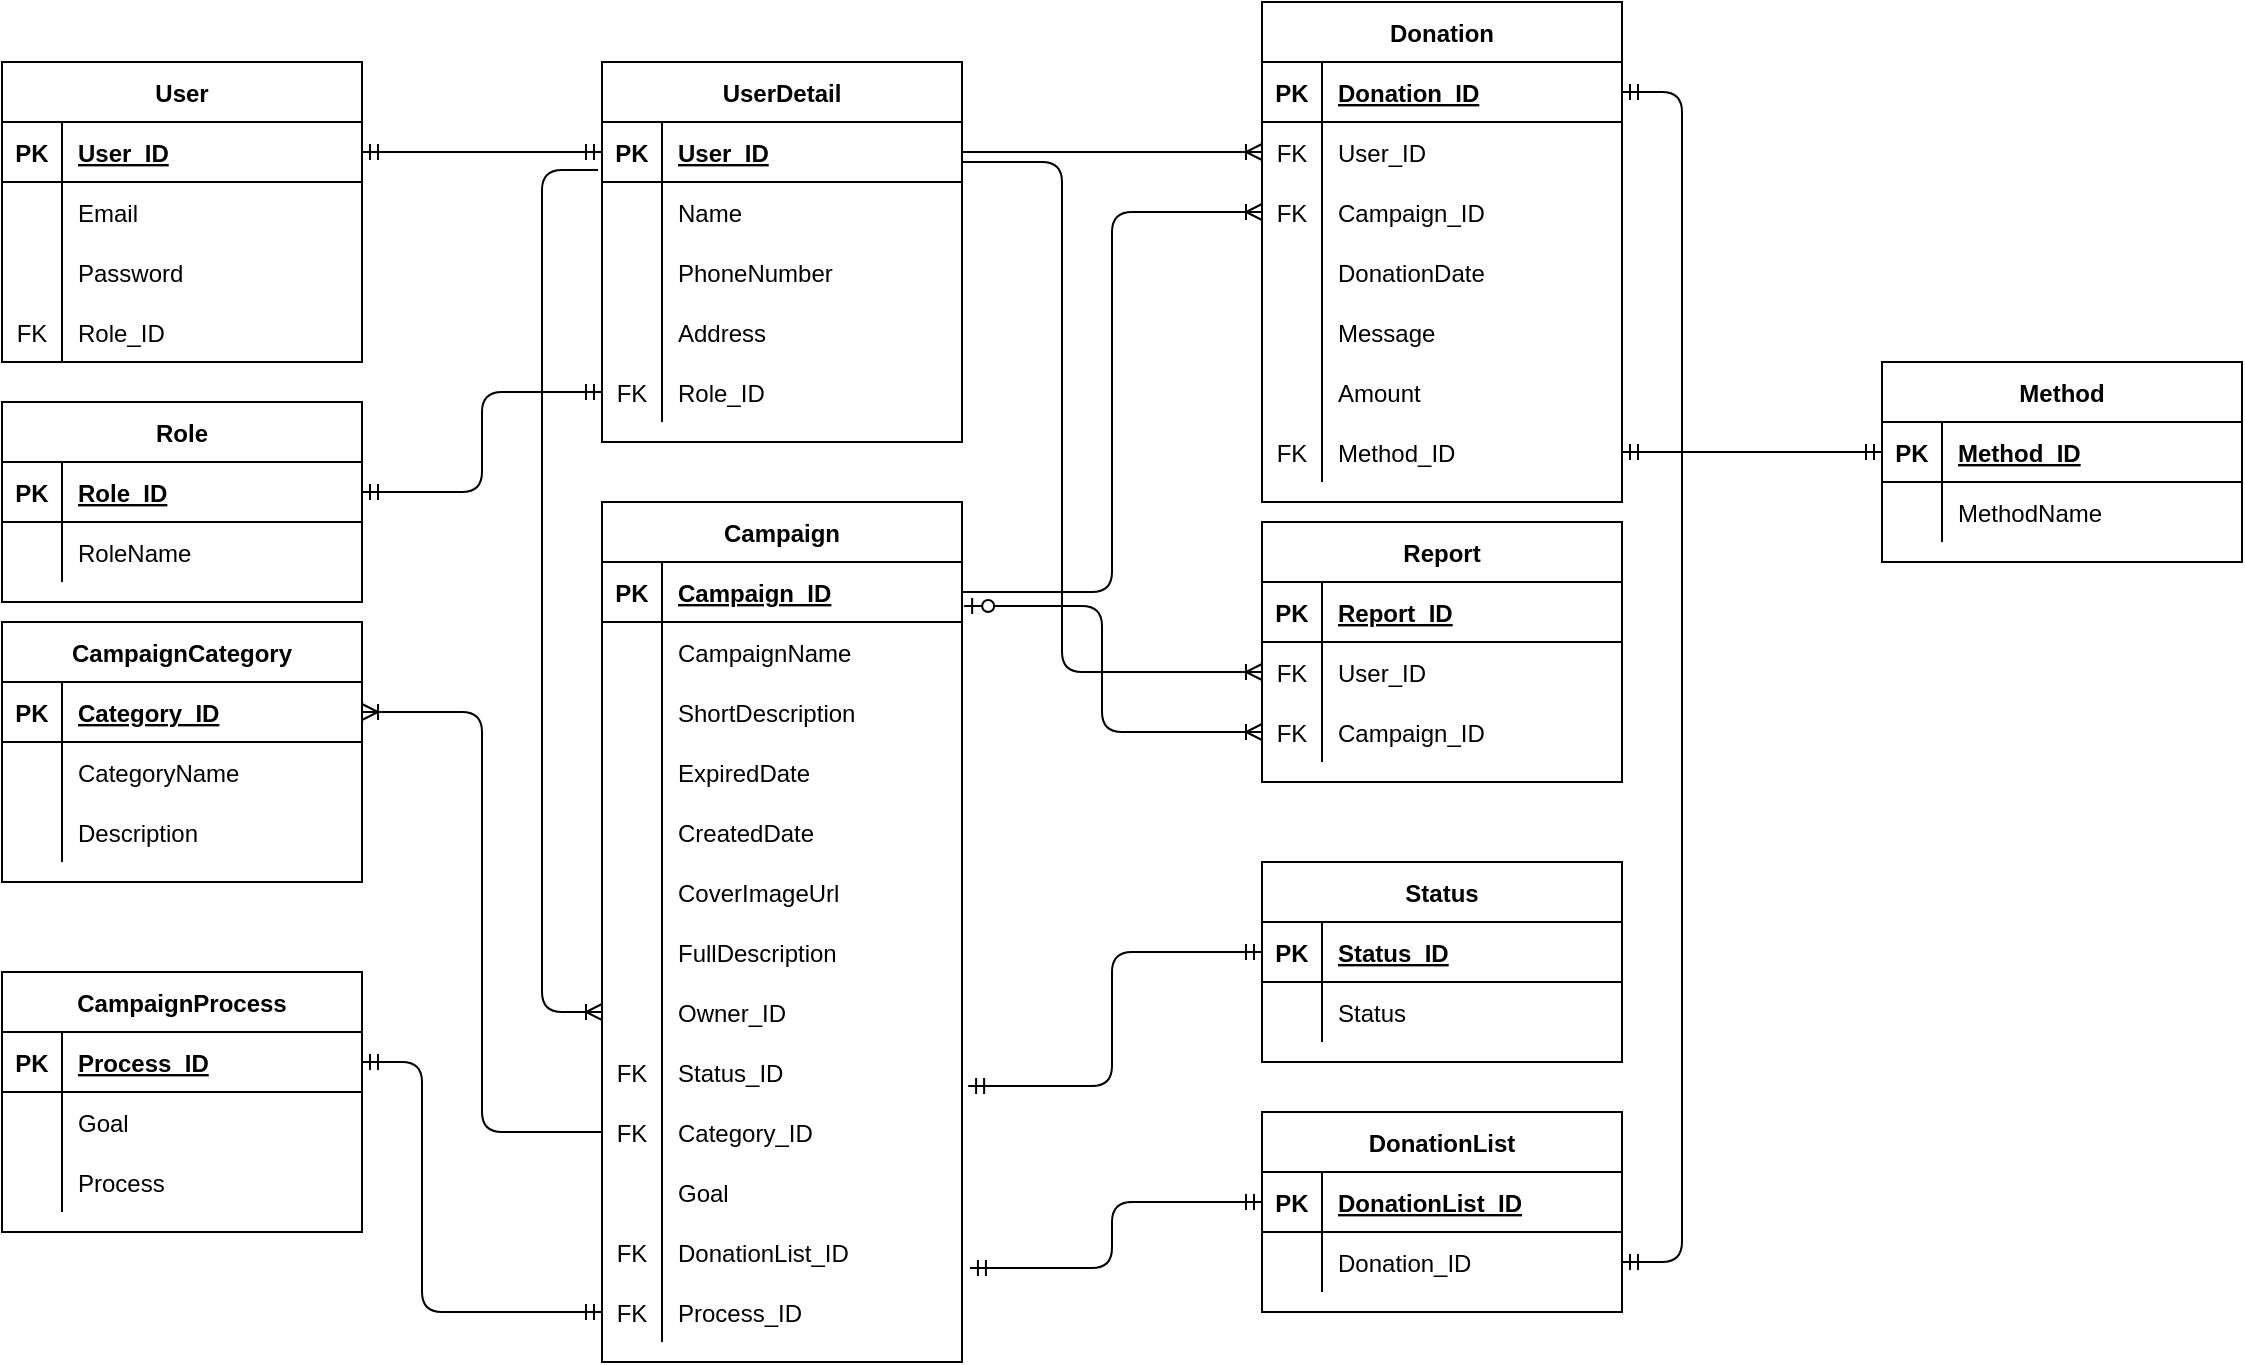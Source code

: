 <mxfile version="13.10.0" type="github">
  <diagram id="vtRAataIwLhB6ftzOLr9" name="Page-1">
    <mxGraphModel dx="2249" dy="794" grid="1" gridSize="10" guides="1" tooltips="1" connect="1" arrows="1" fold="1" page="1" pageScale="1" pageWidth="827" pageHeight="1169" math="0" shadow="0">
      <root>
        <mxCell id="0" />
        <mxCell id="1" parent="0" />
        <mxCell id="hWCmmt583WDOe26_5ed_-5" value="User" style="shape=table;startSize=30;container=1;collapsible=1;childLayout=tableLayout;fixedRows=1;rowLines=0;fontStyle=1;align=center;resizeLast=1;" parent="1" vertex="1">
          <mxGeometry x="-190" y="60" width="180" height="150" as="geometry" />
        </mxCell>
        <mxCell id="hWCmmt583WDOe26_5ed_-6" value="" style="shape=partialRectangle;collapsible=0;dropTarget=0;pointerEvents=0;fillColor=none;top=0;left=0;bottom=1;right=0;points=[[0,0.5],[1,0.5]];portConstraint=eastwest;" parent="hWCmmt583WDOe26_5ed_-5" vertex="1">
          <mxGeometry y="30" width="180" height="30" as="geometry" />
        </mxCell>
        <mxCell id="hWCmmt583WDOe26_5ed_-7" value="PK" style="shape=partialRectangle;connectable=0;fillColor=none;top=0;left=0;bottom=0;right=0;fontStyle=1;overflow=hidden;" parent="hWCmmt583WDOe26_5ed_-6" vertex="1">
          <mxGeometry width="30" height="30" as="geometry" />
        </mxCell>
        <mxCell id="hWCmmt583WDOe26_5ed_-8" value="User_ID" style="shape=partialRectangle;connectable=0;fillColor=none;top=0;left=0;bottom=0;right=0;align=left;spacingLeft=6;fontStyle=5;overflow=hidden;" parent="hWCmmt583WDOe26_5ed_-6" vertex="1">
          <mxGeometry x="30" width="150" height="30" as="geometry" />
        </mxCell>
        <mxCell id="hWCmmt583WDOe26_5ed_-9" value="" style="shape=partialRectangle;collapsible=0;dropTarget=0;pointerEvents=0;fillColor=none;top=0;left=0;bottom=0;right=0;points=[[0,0.5],[1,0.5]];portConstraint=eastwest;" parent="hWCmmt583WDOe26_5ed_-5" vertex="1">
          <mxGeometry y="60" width="180" height="30" as="geometry" />
        </mxCell>
        <mxCell id="hWCmmt583WDOe26_5ed_-10" value="" style="shape=partialRectangle;connectable=0;fillColor=none;top=0;left=0;bottom=0;right=0;editable=1;overflow=hidden;" parent="hWCmmt583WDOe26_5ed_-9" vertex="1">
          <mxGeometry width="30" height="30" as="geometry" />
        </mxCell>
        <mxCell id="hWCmmt583WDOe26_5ed_-11" value="Email" style="shape=partialRectangle;connectable=0;fillColor=none;top=0;left=0;bottom=0;right=0;align=left;spacingLeft=6;overflow=hidden;" parent="hWCmmt583WDOe26_5ed_-9" vertex="1">
          <mxGeometry x="30" width="150" height="30" as="geometry" />
        </mxCell>
        <mxCell id="hWCmmt583WDOe26_5ed_-12" value="" style="shape=partialRectangle;collapsible=0;dropTarget=0;pointerEvents=0;fillColor=none;top=0;left=0;bottom=0;right=0;points=[[0,0.5],[1,0.5]];portConstraint=eastwest;" parent="hWCmmt583WDOe26_5ed_-5" vertex="1">
          <mxGeometry y="90" width="180" height="30" as="geometry" />
        </mxCell>
        <mxCell id="hWCmmt583WDOe26_5ed_-13" value="" style="shape=partialRectangle;connectable=0;fillColor=none;top=0;left=0;bottom=0;right=0;editable=1;overflow=hidden;" parent="hWCmmt583WDOe26_5ed_-12" vertex="1">
          <mxGeometry width="30" height="30" as="geometry" />
        </mxCell>
        <mxCell id="hWCmmt583WDOe26_5ed_-14" value="Password" style="shape=partialRectangle;connectable=0;fillColor=none;top=0;left=0;bottom=0;right=0;align=left;spacingLeft=6;overflow=hidden;" parent="hWCmmt583WDOe26_5ed_-12" vertex="1">
          <mxGeometry x="30" width="150" height="30" as="geometry" />
        </mxCell>
        <mxCell id="hWCmmt583WDOe26_5ed_-15" value="" style="shape=partialRectangle;collapsible=0;dropTarget=0;pointerEvents=0;fillColor=none;top=0;left=0;bottom=0;right=0;points=[[0,0.5],[1,0.5]];portConstraint=eastwest;" parent="hWCmmt583WDOe26_5ed_-5" vertex="1">
          <mxGeometry y="120" width="180" height="30" as="geometry" />
        </mxCell>
        <mxCell id="hWCmmt583WDOe26_5ed_-16" value="FK" style="shape=partialRectangle;connectable=0;fillColor=none;top=0;left=0;bottom=0;right=0;editable=1;overflow=hidden;" parent="hWCmmt583WDOe26_5ed_-15" vertex="1">
          <mxGeometry width="30" height="30" as="geometry" />
        </mxCell>
        <mxCell id="hWCmmt583WDOe26_5ed_-17" value="Role_ID" style="shape=partialRectangle;connectable=0;fillColor=none;top=0;left=0;bottom=0;right=0;align=left;spacingLeft=6;overflow=hidden;" parent="hWCmmt583WDOe26_5ed_-15" vertex="1">
          <mxGeometry x="30" width="150" height="30" as="geometry" />
        </mxCell>
        <mxCell id="hWCmmt583WDOe26_5ed_-18" value="Role" style="shape=table;startSize=30;container=1;collapsible=1;childLayout=tableLayout;fixedRows=1;rowLines=0;fontStyle=1;align=center;resizeLast=1;" parent="1" vertex="1">
          <mxGeometry x="-190" y="230" width="180" height="100" as="geometry" />
        </mxCell>
        <mxCell id="hWCmmt583WDOe26_5ed_-19" value="" style="shape=partialRectangle;collapsible=0;dropTarget=0;pointerEvents=0;fillColor=none;top=0;left=0;bottom=1;right=0;points=[[0,0.5],[1,0.5]];portConstraint=eastwest;" parent="hWCmmt583WDOe26_5ed_-18" vertex="1">
          <mxGeometry y="30" width="180" height="30" as="geometry" />
        </mxCell>
        <mxCell id="hWCmmt583WDOe26_5ed_-20" value="PK" style="shape=partialRectangle;connectable=0;fillColor=none;top=0;left=0;bottom=0;right=0;fontStyle=1;overflow=hidden;" parent="hWCmmt583WDOe26_5ed_-19" vertex="1">
          <mxGeometry width="30" height="30" as="geometry" />
        </mxCell>
        <mxCell id="hWCmmt583WDOe26_5ed_-21" value="Role_ID" style="shape=partialRectangle;connectable=0;fillColor=none;top=0;left=0;bottom=0;right=0;align=left;spacingLeft=6;fontStyle=5;overflow=hidden;" parent="hWCmmt583WDOe26_5ed_-19" vertex="1">
          <mxGeometry x="30" width="150" height="30" as="geometry" />
        </mxCell>
        <mxCell id="hWCmmt583WDOe26_5ed_-22" value="" style="shape=partialRectangle;collapsible=0;dropTarget=0;pointerEvents=0;fillColor=none;top=0;left=0;bottom=0;right=0;points=[[0,0.5],[1,0.5]];portConstraint=eastwest;" parent="hWCmmt583WDOe26_5ed_-18" vertex="1">
          <mxGeometry y="60" width="180" height="30" as="geometry" />
        </mxCell>
        <mxCell id="hWCmmt583WDOe26_5ed_-23" value="" style="shape=partialRectangle;connectable=0;fillColor=none;top=0;left=0;bottom=0;right=0;editable=1;overflow=hidden;" parent="hWCmmt583WDOe26_5ed_-22" vertex="1">
          <mxGeometry width="30" height="30" as="geometry" />
        </mxCell>
        <mxCell id="hWCmmt583WDOe26_5ed_-24" value="RoleName" style="shape=partialRectangle;connectable=0;fillColor=none;top=0;left=0;bottom=0;right=0;align=left;spacingLeft=6;overflow=hidden;" parent="hWCmmt583WDOe26_5ed_-22" vertex="1">
          <mxGeometry x="30" width="150" height="30" as="geometry" />
        </mxCell>
        <mxCell id="hWCmmt583WDOe26_5ed_-32" value="UserDetail" style="shape=table;startSize=30;container=1;collapsible=1;childLayout=tableLayout;fixedRows=1;rowLines=0;fontStyle=1;align=center;resizeLast=1;" parent="1" vertex="1">
          <mxGeometry x="110" y="60" width="180" height="190" as="geometry" />
        </mxCell>
        <mxCell id="hWCmmt583WDOe26_5ed_-33" value="" style="shape=partialRectangle;collapsible=0;dropTarget=0;pointerEvents=0;fillColor=none;top=0;left=0;bottom=1;right=0;points=[[0,0.5],[1,0.5]];portConstraint=eastwest;" parent="hWCmmt583WDOe26_5ed_-32" vertex="1">
          <mxGeometry y="30" width="180" height="30" as="geometry" />
        </mxCell>
        <mxCell id="hWCmmt583WDOe26_5ed_-34" value="PK" style="shape=partialRectangle;connectable=0;fillColor=none;top=0;left=0;bottom=0;right=0;fontStyle=1;overflow=hidden;" parent="hWCmmt583WDOe26_5ed_-33" vertex="1">
          <mxGeometry width="30" height="30" as="geometry" />
        </mxCell>
        <mxCell id="hWCmmt583WDOe26_5ed_-35" value="User_ID" style="shape=partialRectangle;connectable=0;fillColor=none;top=0;left=0;bottom=0;right=0;align=left;spacingLeft=6;fontStyle=5;overflow=hidden;" parent="hWCmmt583WDOe26_5ed_-33" vertex="1">
          <mxGeometry x="30" width="150" height="30" as="geometry" />
        </mxCell>
        <mxCell id="hWCmmt583WDOe26_5ed_-36" value="" style="shape=partialRectangle;collapsible=0;dropTarget=0;pointerEvents=0;fillColor=none;top=0;left=0;bottom=0;right=0;points=[[0,0.5],[1,0.5]];portConstraint=eastwest;" parent="hWCmmt583WDOe26_5ed_-32" vertex="1">
          <mxGeometry y="60" width="180" height="30" as="geometry" />
        </mxCell>
        <mxCell id="hWCmmt583WDOe26_5ed_-37" value="" style="shape=partialRectangle;connectable=0;fillColor=none;top=0;left=0;bottom=0;right=0;editable=1;overflow=hidden;" parent="hWCmmt583WDOe26_5ed_-36" vertex="1">
          <mxGeometry width="30" height="30" as="geometry" />
        </mxCell>
        <mxCell id="hWCmmt583WDOe26_5ed_-38" value="Name" style="shape=partialRectangle;connectable=0;fillColor=none;top=0;left=0;bottom=0;right=0;align=left;spacingLeft=6;overflow=hidden;" parent="hWCmmt583WDOe26_5ed_-36" vertex="1">
          <mxGeometry x="30" width="150" height="30" as="geometry" />
        </mxCell>
        <mxCell id="hWCmmt583WDOe26_5ed_-39" value="" style="shape=partialRectangle;collapsible=0;dropTarget=0;pointerEvents=0;fillColor=none;top=0;left=0;bottom=0;right=0;points=[[0,0.5],[1,0.5]];portConstraint=eastwest;" parent="hWCmmt583WDOe26_5ed_-32" vertex="1">
          <mxGeometry y="90" width="180" height="30" as="geometry" />
        </mxCell>
        <mxCell id="hWCmmt583WDOe26_5ed_-40" value="" style="shape=partialRectangle;connectable=0;fillColor=none;top=0;left=0;bottom=0;right=0;editable=1;overflow=hidden;" parent="hWCmmt583WDOe26_5ed_-39" vertex="1">
          <mxGeometry width="30" height="30" as="geometry" />
        </mxCell>
        <mxCell id="hWCmmt583WDOe26_5ed_-41" value="PhoneNumber" style="shape=partialRectangle;connectable=0;fillColor=none;top=0;left=0;bottom=0;right=0;align=left;spacingLeft=6;overflow=hidden;" parent="hWCmmt583WDOe26_5ed_-39" vertex="1">
          <mxGeometry x="30" width="150" height="30" as="geometry" />
        </mxCell>
        <mxCell id="hWCmmt583WDOe26_5ed_-42" value="" style="shape=partialRectangle;collapsible=0;dropTarget=0;pointerEvents=0;fillColor=none;top=0;left=0;bottom=0;right=0;points=[[0,0.5],[1,0.5]];portConstraint=eastwest;" parent="hWCmmt583WDOe26_5ed_-32" vertex="1">
          <mxGeometry y="120" width="180" height="30" as="geometry" />
        </mxCell>
        <mxCell id="hWCmmt583WDOe26_5ed_-43" value="" style="shape=partialRectangle;connectable=0;fillColor=none;top=0;left=0;bottom=0;right=0;editable=1;overflow=hidden;" parent="hWCmmt583WDOe26_5ed_-42" vertex="1">
          <mxGeometry width="30" height="30" as="geometry" />
        </mxCell>
        <mxCell id="hWCmmt583WDOe26_5ed_-44" value="Address" style="shape=partialRectangle;connectable=0;fillColor=none;top=0;left=0;bottom=0;right=0;align=left;spacingLeft=6;overflow=hidden;" parent="hWCmmt583WDOe26_5ed_-42" vertex="1">
          <mxGeometry x="30" width="150" height="30" as="geometry" />
        </mxCell>
        <mxCell id="hWCmmt583WDOe26_5ed_-156" value="" style="shape=partialRectangle;collapsible=0;dropTarget=0;pointerEvents=0;fillColor=none;top=0;left=0;bottom=0;right=0;points=[[0,0.5],[1,0.5]];portConstraint=eastwest;" parent="hWCmmt583WDOe26_5ed_-32" vertex="1">
          <mxGeometry y="150" width="180" height="30" as="geometry" />
        </mxCell>
        <mxCell id="hWCmmt583WDOe26_5ed_-157" value="FK" style="shape=partialRectangle;connectable=0;fillColor=none;top=0;left=0;bottom=0;right=0;editable=1;overflow=hidden;" parent="hWCmmt583WDOe26_5ed_-156" vertex="1">
          <mxGeometry width="30" height="30" as="geometry" />
        </mxCell>
        <mxCell id="hWCmmt583WDOe26_5ed_-158" value="Role_ID" style="shape=partialRectangle;connectable=0;fillColor=none;top=0;left=0;bottom=0;right=0;align=left;spacingLeft=6;overflow=hidden;" parent="hWCmmt583WDOe26_5ed_-156" vertex="1">
          <mxGeometry x="30" width="150" height="30" as="geometry" />
        </mxCell>
        <mxCell id="hWCmmt583WDOe26_5ed_-47" value="" style="edgeStyle=entityRelationEdgeStyle;fontSize=12;html=1;endArrow=ERmandOne;startArrow=ERmandOne;exitX=1;exitY=0.5;exitDx=0;exitDy=0;entryX=0;entryY=0.5;entryDx=0;entryDy=0;" parent="1" source="hWCmmt583WDOe26_5ed_-6" target="hWCmmt583WDOe26_5ed_-33" edge="1">
          <mxGeometry width="100" height="100" relative="1" as="geometry">
            <mxPoint x="280" y="200" as="sourcePoint" />
            <mxPoint x="380" y="100" as="targetPoint" />
          </mxGeometry>
        </mxCell>
        <mxCell id="hWCmmt583WDOe26_5ed_-48" value="Campaign" style="shape=table;startSize=30;container=1;collapsible=1;childLayout=tableLayout;fixedRows=1;rowLines=0;fontStyle=1;align=center;resizeLast=1;" parent="1" vertex="1">
          <mxGeometry x="110" y="280" width="180" height="430" as="geometry" />
        </mxCell>
        <mxCell id="hWCmmt583WDOe26_5ed_-49" value="" style="shape=partialRectangle;collapsible=0;dropTarget=0;pointerEvents=0;fillColor=none;top=0;left=0;bottom=1;right=0;points=[[0,0.5],[1,0.5]];portConstraint=eastwest;" parent="hWCmmt583WDOe26_5ed_-48" vertex="1">
          <mxGeometry y="30" width="180" height="30" as="geometry" />
        </mxCell>
        <mxCell id="hWCmmt583WDOe26_5ed_-50" value="PK" style="shape=partialRectangle;connectable=0;fillColor=none;top=0;left=0;bottom=0;right=0;fontStyle=1;overflow=hidden;" parent="hWCmmt583WDOe26_5ed_-49" vertex="1">
          <mxGeometry width="30" height="30" as="geometry" />
        </mxCell>
        <mxCell id="hWCmmt583WDOe26_5ed_-51" value="Campaign_ID" style="shape=partialRectangle;connectable=0;fillColor=none;top=0;left=0;bottom=0;right=0;align=left;spacingLeft=6;fontStyle=5;overflow=hidden;" parent="hWCmmt583WDOe26_5ed_-49" vertex="1">
          <mxGeometry x="30" width="150" height="30" as="geometry" />
        </mxCell>
        <mxCell id="hWCmmt583WDOe26_5ed_-52" value="" style="shape=partialRectangle;collapsible=0;dropTarget=0;pointerEvents=0;fillColor=none;top=0;left=0;bottom=0;right=0;points=[[0,0.5],[1,0.5]];portConstraint=eastwest;" parent="hWCmmt583WDOe26_5ed_-48" vertex="1">
          <mxGeometry y="60" width="180" height="30" as="geometry" />
        </mxCell>
        <mxCell id="hWCmmt583WDOe26_5ed_-53" value="" style="shape=partialRectangle;connectable=0;fillColor=none;top=0;left=0;bottom=0;right=0;editable=1;overflow=hidden;" parent="hWCmmt583WDOe26_5ed_-52" vertex="1">
          <mxGeometry width="30" height="30" as="geometry" />
        </mxCell>
        <mxCell id="hWCmmt583WDOe26_5ed_-54" value="CampaignName" style="shape=partialRectangle;connectable=0;fillColor=none;top=0;left=0;bottom=0;right=0;align=left;spacingLeft=6;overflow=hidden;" parent="hWCmmt583WDOe26_5ed_-52" vertex="1">
          <mxGeometry x="30" width="150" height="30" as="geometry" />
        </mxCell>
        <mxCell id="hWCmmt583WDOe26_5ed_-55" value="" style="shape=partialRectangle;collapsible=0;dropTarget=0;pointerEvents=0;fillColor=none;top=0;left=0;bottom=0;right=0;points=[[0,0.5],[1,0.5]];portConstraint=eastwest;" parent="hWCmmt583WDOe26_5ed_-48" vertex="1">
          <mxGeometry y="90" width="180" height="30" as="geometry" />
        </mxCell>
        <mxCell id="hWCmmt583WDOe26_5ed_-56" value="" style="shape=partialRectangle;connectable=0;fillColor=none;top=0;left=0;bottom=0;right=0;editable=1;overflow=hidden;" parent="hWCmmt583WDOe26_5ed_-55" vertex="1">
          <mxGeometry width="30" height="30" as="geometry" />
        </mxCell>
        <mxCell id="hWCmmt583WDOe26_5ed_-57" value="ShortDescription" style="shape=partialRectangle;connectable=0;fillColor=none;top=0;left=0;bottom=0;right=0;align=left;spacingLeft=6;overflow=hidden;" parent="hWCmmt583WDOe26_5ed_-55" vertex="1">
          <mxGeometry x="30" width="150" height="30" as="geometry" />
        </mxCell>
        <mxCell id="hWCmmt583WDOe26_5ed_-58" value="" style="shape=partialRectangle;collapsible=0;dropTarget=0;pointerEvents=0;fillColor=none;top=0;left=0;bottom=0;right=0;points=[[0,0.5],[1,0.5]];portConstraint=eastwest;" parent="hWCmmt583WDOe26_5ed_-48" vertex="1">
          <mxGeometry y="120" width="180" height="30" as="geometry" />
        </mxCell>
        <mxCell id="hWCmmt583WDOe26_5ed_-59" value="" style="shape=partialRectangle;connectable=0;fillColor=none;top=0;left=0;bottom=0;right=0;editable=1;overflow=hidden;" parent="hWCmmt583WDOe26_5ed_-58" vertex="1">
          <mxGeometry width="30" height="30" as="geometry" />
        </mxCell>
        <mxCell id="hWCmmt583WDOe26_5ed_-60" value="ExpiredDate" style="shape=partialRectangle;connectable=0;fillColor=none;top=0;left=0;bottom=0;right=0;align=left;spacingLeft=6;overflow=hidden;" parent="hWCmmt583WDOe26_5ed_-58" vertex="1">
          <mxGeometry x="30" width="150" height="30" as="geometry" />
        </mxCell>
        <mxCell id="hWCmmt583WDOe26_5ed_-61" value="" style="shape=partialRectangle;collapsible=0;dropTarget=0;pointerEvents=0;fillColor=none;top=0;left=0;bottom=0;right=0;points=[[0,0.5],[1,0.5]];portConstraint=eastwest;" parent="hWCmmt583WDOe26_5ed_-48" vertex="1">
          <mxGeometry y="150" width="180" height="30" as="geometry" />
        </mxCell>
        <mxCell id="hWCmmt583WDOe26_5ed_-62" value="" style="shape=partialRectangle;connectable=0;fillColor=none;top=0;left=0;bottom=0;right=0;editable=1;overflow=hidden;" parent="hWCmmt583WDOe26_5ed_-61" vertex="1">
          <mxGeometry width="30" height="30" as="geometry" />
        </mxCell>
        <mxCell id="hWCmmt583WDOe26_5ed_-63" value="CreatedDate" style="shape=partialRectangle;connectable=0;fillColor=none;top=0;left=0;bottom=0;right=0;align=left;spacingLeft=6;overflow=hidden;" parent="hWCmmt583WDOe26_5ed_-61" vertex="1">
          <mxGeometry x="30" width="150" height="30" as="geometry" />
        </mxCell>
        <mxCell id="hWCmmt583WDOe26_5ed_-64" value="" style="shape=partialRectangle;collapsible=0;dropTarget=0;pointerEvents=0;fillColor=none;top=0;left=0;bottom=0;right=0;points=[[0,0.5],[1,0.5]];portConstraint=eastwest;" parent="hWCmmt583WDOe26_5ed_-48" vertex="1">
          <mxGeometry y="180" width="180" height="30" as="geometry" />
        </mxCell>
        <mxCell id="hWCmmt583WDOe26_5ed_-65" value="" style="shape=partialRectangle;connectable=0;fillColor=none;top=0;left=0;bottom=0;right=0;editable=1;overflow=hidden;" parent="hWCmmt583WDOe26_5ed_-64" vertex="1">
          <mxGeometry width="30" height="30" as="geometry" />
        </mxCell>
        <mxCell id="hWCmmt583WDOe26_5ed_-66" value="CoverImageUrl" style="shape=partialRectangle;connectable=0;fillColor=none;top=0;left=0;bottom=0;right=0;align=left;spacingLeft=6;overflow=hidden;" parent="hWCmmt583WDOe26_5ed_-64" vertex="1">
          <mxGeometry x="30" width="150" height="30" as="geometry" />
        </mxCell>
        <mxCell id="hWCmmt583WDOe26_5ed_-67" value="" style="shape=partialRectangle;collapsible=0;dropTarget=0;pointerEvents=0;fillColor=none;top=0;left=0;bottom=0;right=0;points=[[0,0.5],[1,0.5]];portConstraint=eastwest;" parent="hWCmmt583WDOe26_5ed_-48" vertex="1">
          <mxGeometry y="210" width="180" height="30" as="geometry" />
        </mxCell>
        <mxCell id="hWCmmt583WDOe26_5ed_-68" value="" style="shape=partialRectangle;connectable=0;fillColor=none;top=0;left=0;bottom=0;right=0;editable=1;overflow=hidden;" parent="hWCmmt583WDOe26_5ed_-67" vertex="1">
          <mxGeometry width="30" height="30" as="geometry" />
        </mxCell>
        <mxCell id="hWCmmt583WDOe26_5ed_-69" value="FullDescription" style="shape=partialRectangle;connectable=0;fillColor=none;top=0;left=0;bottom=0;right=0;align=left;spacingLeft=6;overflow=hidden;" parent="hWCmmt583WDOe26_5ed_-67" vertex="1">
          <mxGeometry x="30" width="150" height="30" as="geometry" />
        </mxCell>
        <mxCell id="hWCmmt583WDOe26_5ed_-70" value="" style="shape=partialRectangle;collapsible=0;dropTarget=0;pointerEvents=0;fillColor=none;top=0;left=0;bottom=0;right=0;points=[[0,0.5],[1,0.5]];portConstraint=eastwest;" parent="hWCmmt583WDOe26_5ed_-48" vertex="1">
          <mxGeometry y="240" width="180" height="30" as="geometry" />
        </mxCell>
        <mxCell id="hWCmmt583WDOe26_5ed_-71" value="" style="shape=partialRectangle;connectable=0;fillColor=none;top=0;left=0;bottom=0;right=0;editable=1;overflow=hidden;" parent="hWCmmt583WDOe26_5ed_-70" vertex="1">
          <mxGeometry width="30" height="30" as="geometry" />
        </mxCell>
        <mxCell id="hWCmmt583WDOe26_5ed_-72" value="Owner_ID" style="shape=partialRectangle;connectable=0;fillColor=none;top=0;left=0;bottom=0;right=0;align=left;spacingLeft=6;overflow=hidden;" parent="hWCmmt583WDOe26_5ed_-70" vertex="1">
          <mxGeometry x="30" width="150" height="30" as="geometry" />
        </mxCell>
        <mxCell id="hWCmmt583WDOe26_5ed_-122" value="" style="shape=partialRectangle;collapsible=0;dropTarget=0;pointerEvents=0;fillColor=none;top=0;left=0;bottom=0;right=0;points=[[0,0.5],[1,0.5]];portConstraint=eastwest;" parent="hWCmmt583WDOe26_5ed_-48" vertex="1">
          <mxGeometry y="270" width="180" height="30" as="geometry" />
        </mxCell>
        <mxCell id="hWCmmt583WDOe26_5ed_-123" value="FK" style="shape=partialRectangle;connectable=0;fillColor=none;top=0;left=0;bottom=0;right=0;editable=1;overflow=hidden;" parent="hWCmmt583WDOe26_5ed_-122" vertex="1">
          <mxGeometry width="30" height="30" as="geometry" />
        </mxCell>
        <mxCell id="hWCmmt583WDOe26_5ed_-124" value="Status_ID" style="shape=partialRectangle;connectable=0;fillColor=none;top=0;left=0;bottom=0;right=0;align=left;spacingLeft=6;overflow=hidden;" parent="hWCmmt583WDOe26_5ed_-122" vertex="1">
          <mxGeometry x="30" width="150" height="30" as="geometry" />
        </mxCell>
        <mxCell id="hWCmmt583WDOe26_5ed_-175" value="" style="shape=partialRectangle;collapsible=0;dropTarget=0;pointerEvents=0;fillColor=none;top=0;left=0;bottom=0;right=0;points=[[0,0.5],[1,0.5]];portConstraint=eastwest;" parent="hWCmmt583WDOe26_5ed_-48" vertex="1">
          <mxGeometry y="300" width="180" height="30" as="geometry" />
        </mxCell>
        <mxCell id="hWCmmt583WDOe26_5ed_-176" value="FK" style="shape=partialRectangle;connectable=0;fillColor=none;top=0;left=0;bottom=0;right=0;editable=1;overflow=hidden;" parent="hWCmmt583WDOe26_5ed_-175" vertex="1">
          <mxGeometry width="30" height="30" as="geometry" />
        </mxCell>
        <mxCell id="hWCmmt583WDOe26_5ed_-177" value="Category_ID" style="shape=partialRectangle;connectable=0;fillColor=none;top=0;left=0;bottom=0;right=0;align=left;spacingLeft=6;overflow=hidden;" parent="hWCmmt583WDOe26_5ed_-175" vertex="1">
          <mxGeometry x="30" width="150" height="30" as="geometry" />
        </mxCell>
        <mxCell id="hWCmmt583WDOe26_5ed_-182" value="" style="shape=partialRectangle;collapsible=0;dropTarget=0;pointerEvents=0;fillColor=none;top=0;left=0;bottom=0;right=0;points=[[0,0.5],[1,0.5]];portConstraint=eastwest;" parent="hWCmmt583WDOe26_5ed_-48" vertex="1">
          <mxGeometry y="330" width="180" height="30" as="geometry" />
        </mxCell>
        <mxCell id="hWCmmt583WDOe26_5ed_-183" value="" style="shape=partialRectangle;connectable=0;fillColor=none;top=0;left=0;bottom=0;right=0;editable=1;overflow=hidden;" parent="hWCmmt583WDOe26_5ed_-182" vertex="1">
          <mxGeometry width="30" height="30" as="geometry" />
        </mxCell>
        <mxCell id="hWCmmt583WDOe26_5ed_-184" value="Goal" style="shape=partialRectangle;connectable=0;fillColor=none;top=0;left=0;bottom=0;right=0;align=left;spacingLeft=6;overflow=hidden;" parent="hWCmmt583WDOe26_5ed_-182" vertex="1">
          <mxGeometry x="30" width="150" height="30" as="geometry" />
        </mxCell>
        <mxCell id="hWCmmt583WDOe26_5ed_-227" value="" style="shape=partialRectangle;collapsible=0;dropTarget=0;pointerEvents=0;fillColor=none;top=0;left=0;bottom=0;right=0;points=[[0,0.5],[1,0.5]];portConstraint=eastwest;" parent="hWCmmt583WDOe26_5ed_-48" vertex="1">
          <mxGeometry y="360" width="180" height="30" as="geometry" />
        </mxCell>
        <mxCell id="hWCmmt583WDOe26_5ed_-228" value="FK" style="shape=partialRectangle;connectable=0;fillColor=none;top=0;left=0;bottom=0;right=0;editable=1;overflow=hidden;" parent="hWCmmt583WDOe26_5ed_-227" vertex="1">
          <mxGeometry width="30" height="30" as="geometry" />
        </mxCell>
        <mxCell id="hWCmmt583WDOe26_5ed_-229" value="DonationList_ID" style="shape=partialRectangle;connectable=0;fillColor=none;top=0;left=0;bottom=0;right=0;align=left;spacingLeft=6;overflow=hidden;" parent="hWCmmt583WDOe26_5ed_-227" vertex="1">
          <mxGeometry x="30" width="150" height="30" as="geometry" />
        </mxCell>
        <mxCell id="eZCyihpdYjRpPjPFCC2W-16" value="" style="shape=partialRectangle;collapsible=0;dropTarget=0;pointerEvents=0;fillColor=none;top=0;left=0;bottom=0;right=0;points=[[0,0.5],[1,0.5]];portConstraint=eastwest;" vertex="1" parent="hWCmmt583WDOe26_5ed_-48">
          <mxGeometry y="390" width="180" height="30" as="geometry" />
        </mxCell>
        <mxCell id="eZCyihpdYjRpPjPFCC2W-17" value="FK" style="shape=partialRectangle;connectable=0;fillColor=none;top=0;left=0;bottom=0;right=0;editable=1;overflow=hidden;" vertex="1" parent="eZCyihpdYjRpPjPFCC2W-16">
          <mxGeometry width="30" height="30" as="geometry" />
        </mxCell>
        <mxCell id="eZCyihpdYjRpPjPFCC2W-18" value="Process_ID" style="shape=partialRectangle;connectable=0;fillColor=none;top=0;left=0;bottom=0;right=0;align=left;spacingLeft=6;overflow=hidden;" vertex="1" parent="eZCyihpdYjRpPjPFCC2W-16">
          <mxGeometry x="30" width="150" height="30" as="geometry" />
        </mxCell>
        <mxCell id="hWCmmt583WDOe26_5ed_-73" value="" style="edgeStyle=orthogonalEdgeStyle;fontSize=12;html=1;endArrow=ERoneToMany;entryX=0;entryY=0.5;entryDx=0;entryDy=0;exitX=-0.011;exitY=0.8;exitDx=0;exitDy=0;exitPerimeter=0;" parent="1" source="hWCmmt583WDOe26_5ed_-33" target="hWCmmt583WDOe26_5ed_-70" edge="1">
          <mxGeometry width="100" height="100" relative="1" as="geometry">
            <mxPoint x="60" y="170" as="sourcePoint" />
            <mxPoint x="460" y="360" as="targetPoint" />
            <Array as="points">
              <mxPoint x="80" y="114" />
              <mxPoint x="80" y="535" />
            </Array>
          </mxGeometry>
        </mxCell>
        <mxCell id="hWCmmt583WDOe26_5ed_-74" value="Donation" style="shape=table;startSize=30;container=1;collapsible=1;childLayout=tableLayout;fixedRows=1;rowLines=0;fontStyle=1;align=center;resizeLast=1;" parent="1" vertex="1">
          <mxGeometry x="440" y="30" width="180" height="250" as="geometry" />
        </mxCell>
        <mxCell id="hWCmmt583WDOe26_5ed_-75" value="" style="shape=partialRectangle;collapsible=0;dropTarget=0;pointerEvents=0;fillColor=none;top=0;left=0;bottom=1;right=0;points=[[0,0.5],[1,0.5]];portConstraint=eastwest;" parent="hWCmmt583WDOe26_5ed_-74" vertex="1">
          <mxGeometry y="30" width="180" height="30" as="geometry" />
        </mxCell>
        <mxCell id="hWCmmt583WDOe26_5ed_-76" value="PK" style="shape=partialRectangle;connectable=0;fillColor=none;top=0;left=0;bottom=0;right=0;fontStyle=1;overflow=hidden;" parent="hWCmmt583WDOe26_5ed_-75" vertex="1">
          <mxGeometry width="30" height="30" as="geometry" />
        </mxCell>
        <mxCell id="hWCmmt583WDOe26_5ed_-77" value="Donation_ID" style="shape=partialRectangle;connectable=0;fillColor=none;top=0;left=0;bottom=0;right=0;align=left;spacingLeft=6;fontStyle=5;overflow=hidden;" parent="hWCmmt583WDOe26_5ed_-75" vertex="1">
          <mxGeometry x="30" width="150" height="30" as="geometry" />
        </mxCell>
        <mxCell id="hWCmmt583WDOe26_5ed_-78" value="" style="shape=partialRectangle;collapsible=0;dropTarget=0;pointerEvents=0;fillColor=none;top=0;left=0;bottom=0;right=0;points=[[0,0.5],[1,0.5]];portConstraint=eastwest;" parent="hWCmmt583WDOe26_5ed_-74" vertex="1">
          <mxGeometry y="60" width="180" height="30" as="geometry" />
        </mxCell>
        <mxCell id="hWCmmt583WDOe26_5ed_-79" value="FK" style="shape=partialRectangle;connectable=0;fillColor=none;top=0;left=0;bottom=0;right=0;editable=1;overflow=hidden;" parent="hWCmmt583WDOe26_5ed_-78" vertex="1">
          <mxGeometry width="30" height="30" as="geometry" />
        </mxCell>
        <mxCell id="hWCmmt583WDOe26_5ed_-80" value="User_ID" style="shape=partialRectangle;connectable=0;fillColor=none;top=0;left=0;bottom=0;right=0;align=left;spacingLeft=6;overflow=hidden;" parent="hWCmmt583WDOe26_5ed_-78" vertex="1">
          <mxGeometry x="30" width="150" height="30" as="geometry" />
        </mxCell>
        <mxCell id="hWCmmt583WDOe26_5ed_-81" value="" style="shape=partialRectangle;collapsible=0;dropTarget=0;pointerEvents=0;fillColor=none;top=0;left=0;bottom=0;right=0;points=[[0,0.5],[1,0.5]];portConstraint=eastwest;" parent="hWCmmt583WDOe26_5ed_-74" vertex="1">
          <mxGeometry y="90" width="180" height="30" as="geometry" />
        </mxCell>
        <mxCell id="hWCmmt583WDOe26_5ed_-82" value="FK" style="shape=partialRectangle;connectable=0;fillColor=none;top=0;left=0;bottom=0;right=0;editable=1;overflow=hidden;" parent="hWCmmt583WDOe26_5ed_-81" vertex="1">
          <mxGeometry width="30" height="30" as="geometry" />
        </mxCell>
        <mxCell id="hWCmmt583WDOe26_5ed_-83" value="Campaign_ID" style="shape=partialRectangle;connectable=0;fillColor=none;top=0;left=0;bottom=0;right=0;align=left;spacingLeft=6;overflow=hidden;" parent="hWCmmt583WDOe26_5ed_-81" vertex="1">
          <mxGeometry x="30" width="150" height="30" as="geometry" />
        </mxCell>
        <mxCell id="hWCmmt583WDOe26_5ed_-84" value="" style="shape=partialRectangle;collapsible=0;dropTarget=0;pointerEvents=0;fillColor=none;top=0;left=0;bottom=0;right=0;points=[[0,0.5],[1,0.5]];portConstraint=eastwest;" parent="hWCmmt583WDOe26_5ed_-74" vertex="1">
          <mxGeometry y="120" width="180" height="30" as="geometry" />
        </mxCell>
        <mxCell id="hWCmmt583WDOe26_5ed_-85" value="" style="shape=partialRectangle;connectable=0;fillColor=none;top=0;left=0;bottom=0;right=0;editable=1;overflow=hidden;" parent="hWCmmt583WDOe26_5ed_-84" vertex="1">
          <mxGeometry width="30" height="30" as="geometry" />
        </mxCell>
        <mxCell id="hWCmmt583WDOe26_5ed_-86" value="DonationDate" style="shape=partialRectangle;connectable=0;fillColor=none;top=0;left=0;bottom=0;right=0;align=left;spacingLeft=6;overflow=hidden;" parent="hWCmmt583WDOe26_5ed_-84" vertex="1">
          <mxGeometry x="30" width="150" height="30" as="geometry" />
        </mxCell>
        <mxCell id="hWCmmt583WDOe26_5ed_-87" value="" style="shape=partialRectangle;collapsible=0;dropTarget=0;pointerEvents=0;fillColor=none;top=0;left=0;bottom=0;right=0;points=[[0,0.5],[1,0.5]];portConstraint=eastwest;" parent="hWCmmt583WDOe26_5ed_-74" vertex="1">
          <mxGeometry y="150" width="180" height="30" as="geometry" />
        </mxCell>
        <mxCell id="hWCmmt583WDOe26_5ed_-88" value="" style="shape=partialRectangle;connectable=0;fillColor=none;top=0;left=0;bottom=0;right=0;editable=1;overflow=hidden;" parent="hWCmmt583WDOe26_5ed_-87" vertex="1">
          <mxGeometry width="30" height="30" as="geometry" />
        </mxCell>
        <mxCell id="hWCmmt583WDOe26_5ed_-89" value="Message" style="shape=partialRectangle;connectable=0;fillColor=none;top=0;left=0;bottom=0;right=0;align=left;spacingLeft=6;overflow=hidden;" parent="hWCmmt583WDOe26_5ed_-87" vertex="1">
          <mxGeometry x="30" width="150" height="30" as="geometry" />
        </mxCell>
        <mxCell id="hWCmmt583WDOe26_5ed_-90" value="" style="shape=partialRectangle;collapsible=0;dropTarget=0;pointerEvents=0;fillColor=none;top=0;left=0;bottom=0;right=0;points=[[0,0.5],[1,0.5]];portConstraint=eastwest;" parent="hWCmmt583WDOe26_5ed_-74" vertex="1">
          <mxGeometry y="180" width="180" height="30" as="geometry" />
        </mxCell>
        <mxCell id="hWCmmt583WDOe26_5ed_-91" value="" style="shape=partialRectangle;connectable=0;fillColor=none;top=0;left=0;bottom=0;right=0;editable=1;overflow=hidden;" parent="hWCmmt583WDOe26_5ed_-90" vertex="1">
          <mxGeometry width="30" height="30" as="geometry" />
        </mxCell>
        <mxCell id="hWCmmt583WDOe26_5ed_-92" value="Amount" style="shape=partialRectangle;connectable=0;fillColor=none;top=0;left=0;bottom=0;right=0;align=left;spacingLeft=6;overflow=hidden;" parent="hWCmmt583WDOe26_5ed_-90" vertex="1">
          <mxGeometry x="30" width="150" height="30" as="geometry" />
        </mxCell>
        <mxCell id="hWCmmt583WDOe26_5ed_-93" value="" style="shape=partialRectangle;collapsible=0;dropTarget=0;pointerEvents=0;fillColor=none;top=0;left=0;bottom=0;right=0;points=[[0,0.5],[1,0.5]];portConstraint=eastwest;" parent="hWCmmt583WDOe26_5ed_-74" vertex="1">
          <mxGeometry y="210" width="180" height="30" as="geometry" />
        </mxCell>
        <mxCell id="hWCmmt583WDOe26_5ed_-94" value="FK" style="shape=partialRectangle;connectable=0;fillColor=none;top=0;left=0;bottom=0;right=0;editable=1;overflow=hidden;" parent="hWCmmt583WDOe26_5ed_-93" vertex="1">
          <mxGeometry width="30" height="30" as="geometry" />
        </mxCell>
        <mxCell id="hWCmmt583WDOe26_5ed_-95" value="Method_ID" style="shape=partialRectangle;connectable=0;fillColor=none;top=0;left=0;bottom=0;right=0;align=left;spacingLeft=6;overflow=hidden;" parent="hWCmmt583WDOe26_5ed_-93" vertex="1">
          <mxGeometry x="30" width="150" height="30" as="geometry" />
        </mxCell>
        <mxCell id="hWCmmt583WDOe26_5ed_-96" value="" style="edgeStyle=orthogonalEdgeStyle;fontSize=12;html=1;endArrow=ERoneToMany;exitX=1;exitY=0.5;exitDx=0;exitDy=0;entryX=0;entryY=0.5;entryDx=0;entryDy=0;" parent="1" source="hWCmmt583WDOe26_5ed_-49" target="hWCmmt583WDOe26_5ed_-81" edge="1">
          <mxGeometry width="100" height="100" relative="1" as="geometry">
            <mxPoint x="360" y="460" as="sourcePoint" />
            <mxPoint x="460" y="360" as="targetPoint" />
          </mxGeometry>
        </mxCell>
        <mxCell id="hWCmmt583WDOe26_5ed_-125" value="" style="edgeStyle=orthogonalEdgeStyle;fontSize=12;html=1;endArrow=ERoneToMany;exitX=1;exitY=0.5;exitDx=0;exitDy=0;entryX=0;entryY=0.5;entryDx=0;entryDy=0;endFill=0;" parent="1" source="hWCmmt583WDOe26_5ed_-33" target="hWCmmt583WDOe26_5ed_-78" edge="1">
          <mxGeometry width="100" height="100" relative="1" as="geometry">
            <mxPoint x="360" y="460" as="sourcePoint" />
            <mxPoint x="460" y="360" as="targetPoint" />
          </mxGeometry>
        </mxCell>
        <mxCell id="hWCmmt583WDOe26_5ed_-126" value="Status" style="shape=table;startSize=30;container=1;collapsible=1;childLayout=tableLayout;fixedRows=1;rowLines=0;fontStyle=1;align=center;resizeLast=1;" parent="1" vertex="1">
          <mxGeometry x="440" y="460" width="180" height="100" as="geometry" />
        </mxCell>
        <mxCell id="hWCmmt583WDOe26_5ed_-127" value="" style="shape=partialRectangle;collapsible=0;dropTarget=0;pointerEvents=0;fillColor=none;top=0;left=0;bottom=1;right=0;points=[[0,0.5],[1,0.5]];portConstraint=eastwest;" parent="hWCmmt583WDOe26_5ed_-126" vertex="1">
          <mxGeometry y="30" width="180" height="30" as="geometry" />
        </mxCell>
        <mxCell id="hWCmmt583WDOe26_5ed_-128" value="PK" style="shape=partialRectangle;connectable=0;fillColor=none;top=0;left=0;bottom=0;right=0;fontStyle=1;overflow=hidden;" parent="hWCmmt583WDOe26_5ed_-127" vertex="1">
          <mxGeometry width="30" height="30" as="geometry" />
        </mxCell>
        <mxCell id="hWCmmt583WDOe26_5ed_-129" value="Status_ID" style="shape=partialRectangle;connectable=0;fillColor=none;top=0;left=0;bottom=0;right=0;align=left;spacingLeft=6;fontStyle=5;overflow=hidden;" parent="hWCmmt583WDOe26_5ed_-127" vertex="1">
          <mxGeometry x="30" width="150" height="30" as="geometry" />
        </mxCell>
        <mxCell id="hWCmmt583WDOe26_5ed_-130" value="" style="shape=partialRectangle;collapsible=0;dropTarget=0;pointerEvents=0;fillColor=none;top=0;left=0;bottom=0;right=0;points=[[0,0.5],[1,0.5]];portConstraint=eastwest;" parent="hWCmmt583WDOe26_5ed_-126" vertex="1">
          <mxGeometry y="60" width="180" height="30" as="geometry" />
        </mxCell>
        <mxCell id="hWCmmt583WDOe26_5ed_-131" value="" style="shape=partialRectangle;connectable=0;fillColor=none;top=0;left=0;bottom=0;right=0;editable=1;overflow=hidden;" parent="hWCmmt583WDOe26_5ed_-130" vertex="1">
          <mxGeometry width="30" height="30" as="geometry" />
        </mxCell>
        <mxCell id="hWCmmt583WDOe26_5ed_-132" value="Status" style="shape=partialRectangle;connectable=0;fillColor=none;top=0;left=0;bottom=0;right=0;align=left;spacingLeft=6;overflow=hidden;" parent="hWCmmt583WDOe26_5ed_-130" vertex="1">
          <mxGeometry x="30" width="150" height="30" as="geometry" />
        </mxCell>
        <mxCell id="hWCmmt583WDOe26_5ed_-140" value="Method" style="shape=table;startSize=30;container=1;collapsible=1;childLayout=tableLayout;fixedRows=1;rowLines=0;fontStyle=1;align=center;resizeLast=1;" parent="1" vertex="1">
          <mxGeometry x="750" y="210" width="180" height="100" as="geometry" />
        </mxCell>
        <mxCell id="hWCmmt583WDOe26_5ed_-141" value="" style="shape=partialRectangle;collapsible=0;dropTarget=0;pointerEvents=0;fillColor=none;top=0;left=0;bottom=1;right=0;points=[[0,0.5],[1,0.5]];portConstraint=eastwest;" parent="hWCmmt583WDOe26_5ed_-140" vertex="1">
          <mxGeometry y="30" width="180" height="30" as="geometry" />
        </mxCell>
        <mxCell id="hWCmmt583WDOe26_5ed_-142" value="PK" style="shape=partialRectangle;connectable=0;fillColor=none;top=0;left=0;bottom=0;right=0;fontStyle=1;overflow=hidden;" parent="hWCmmt583WDOe26_5ed_-141" vertex="1">
          <mxGeometry width="30" height="30" as="geometry" />
        </mxCell>
        <mxCell id="hWCmmt583WDOe26_5ed_-143" value="Method_ID" style="shape=partialRectangle;connectable=0;fillColor=none;top=0;left=0;bottom=0;right=0;align=left;spacingLeft=6;fontStyle=5;overflow=hidden;" parent="hWCmmt583WDOe26_5ed_-141" vertex="1">
          <mxGeometry x="30" width="150" height="30" as="geometry" />
        </mxCell>
        <mxCell id="hWCmmt583WDOe26_5ed_-144" value="" style="shape=partialRectangle;collapsible=0;dropTarget=0;pointerEvents=0;fillColor=none;top=0;left=0;bottom=0;right=0;points=[[0,0.5],[1,0.5]];portConstraint=eastwest;" parent="hWCmmt583WDOe26_5ed_-140" vertex="1">
          <mxGeometry y="60" width="180" height="30" as="geometry" />
        </mxCell>
        <mxCell id="hWCmmt583WDOe26_5ed_-145" value="" style="shape=partialRectangle;connectable=0;fillColor=none;top=0;left=0;bottom=0;right=0;editable=1;overflow=hidden;" parent="hWCmmt583WDOe26_5ed_-144" vertex="1">
          <mxGeometry width="30" height="30" as="geometry" />
        </mxCell>
        <mxCell id="hWCmmt583WDOe26_5ed_-146" value="MethodName" style="shape=partialRectangle;connectable=0;fillColor=none;top=0;left=0;bottom=0;right=0;align=left;spacingLeft=6;overflow=hidden;" parent="hWCmmt583WDOe26_5ed_-144" vertex="1">
          <mxGeometry x="30" width="150" height="30" as="geometry" />
        </mxCell>
        <mxCell id="hWCmmt583WDOe26_5ed_-153" value="" style="edgeStyle=orthogonalEdgeStyle;fontSize=12;html=1;endArrow=ERmandOne;startArrow=ERmandOne;exitX=1;exitY=0.5;exitDx=0;exitDy=0;entryX=0;entryY=0.5;entryDx=0;entryDy=0;" parent="1" source="hWCmmt583WDOe26_5ed_-93" target="hWCmmt583WDOe26_5ed_-141" edge="1">
          <mxGeometry width="100" height="100" relative="1" as="geometry">
            <mxPoint x="360" y="460" as="sourcePoint" />
            <mxPoint x="460" y="360" as="targetPoint" />
          </mxGeometry>
        </mxCell>
        <mxCell id="hWCmmt583WDOe26_5ed_-160" value="" style="edgeStyle=orthogonalEdgeStyle;fontSize=12;html=1;endArrow=ERmandOne;startArrow=ERmandOne;entryX=1;entryY=0.5;entryDx=0;entryDy=0;exitX=0;exitY=0.5;exitDx=0;exitDy=0;" parent="1" source="hWCmmt583WDOe26_5ed_-156" target="hWCmmt583WDOe26_5ed_-19" edge="1">
          <mxGeometry width="100" height="100" relative="1" as="geometry">
            <mxPoint x="360" y="460" as="sourcePoint" />
            <mxPoint x="460" y="360" as="targetPoint" />
          </mxGeometry>
        </mxCell>
        <mxCell id="hWCmmt583WDOe26_5ed_-161" value="CampaignCategory" style="shape=table;startSize=30;container=1;collapsible=1;childLayout=tableLayout;fixedRows=1;rowLines=0;fontStyle=1;align=center;resizeLast=1;" parent="1" vertex="1">
          <mxGeometry x="-190" y="340" width="180" height="130" as="geometry" />
        </mxCell>
        <mxCell id="hWCmmt583WDOe26_5ed_-162" value="" style="shape=partialRectangle;collapsible=0;dropTarget=0;pointerEvents=0;fillColor=none;top=0;left=0;bottom=1;right=0;points=[[0,0.5],[1,0.5]];portConstraint=eastwest;" parent="hWCmmt583WDOe26_5ed_-161" vertex="1">
          <mxGeometry y="30" width="180" height="30" as="geometry" />
        </mxCell>
        <mxCell id="hWCmmt583WDOe26_5ed_-163" value="PK" style="shape=partialRectangle;connectable=0;fillColor=none;top=0;left=0;bottom=0;right=0;fontStyle=1;overflow=hidden;" parent="hWCmmt583WDOe26_5ed_-162" vertex="1">
          <mxGeometry width="30" height="30" as="geometry" />
        </mxCell>
        <mxCell id="hWCmmt583WDOe26_5ed_-164" value="Category_ID" style="shape=partialRectangle;connectable=0;fillColor=none;top=0;left=0;bottom=0;right=0;align=left;spacingLeft=6;fontStyle=5;overflow=hidden;" parent="hWCmmt583WDOe26_5ed_-162" vertex="1">
          <mxGeometry x="30" width="150" height="30" as="geometry" />
        </mxCell>
        <mxCell id="hWCmmt583WDOe26_5ed_-165" value="" style="shape=partialRectangle;collapsible=0;dropTarget=0;pointerEvents=0;fillColor=none;top=0;left=0;bottom=0;right=0;points=[[0,0.5],[1,0.5]];portConstraint=eastwest;" parent="hWCmmt583WDOe26_5ed_-161" vertex="1">
          <mxGeometry y="60" width="180" height="30" as="geometry" />
        </mxCell>
        <mxCell id="hWCmmt583WDOe26_5ed_-166" value="" style="shape=partialRectangle;connectable=0;fillColor=none;top=0;left=0;bottom=0;right=0;editable=1;overflow=hidden;" parent="hWCmmt583WDOe26_5ed_-165" vertex="1">
          <mxGeometry width="30" height="30" as="geometry" />
        </mxCell>
        <mxCell id="hWCmmt583WDOe26_5ed_-167" value="CategoryName" style="shape=partialRectangle;connectable=0;fillColor=none;top=0;left=0;bottom=0;right=0;align=left;spacingLeft=6;overflow=hidden;" parent="hWCmmt583WDOe26_5ed_-165" vertex="1">
          <mxGeometry x="30" width="150" height="30" as="geometry" />
        </mxCell>
        <mxCell id="hWCmmt583WDOe26_5ed_-168" value="" style="shape=partialRectangle;collapsible=0;dropTarget=0;pointerEvents=0;fillColor=none;top=0;left=0;bottom=0;right=0;points=[[0,0.5],[1,0.5]];portConstraint=eastwest;" parent="hWCmmt583WDOe26_5ed_-161" vertex="1">
          <mxGeometry y="90" width="180" height="30" as="geometry" />
        </mxCell>
        <mxCell id="hWCmmt583WDOe26_5ed_-169" value="" style="shape=partialRectangle;connectable=0;fillColor=none;top=0;left=0;bottom=0;right=0;editable=1;overflow=hidden;" parent="hWCmmt583WDOe26_5ed_-168" vertex="1">
          <mxGeometry width="30" height="30" as="geometry" />
        </mxCell>
        <mxCell id="hWCmmt583WDOe26_5ed_-170" value="Description" style="shape=partialRectangle;connectable=0;fillColor=none;top=0;left=0;bottom=0;right=0;align=left;spacingLeft=6;overflow=hidden;" parent="hWCmmt583WDOe26_5ed_-168" vertex="1">
          <mxGeometry x="30" width="150" height="30" as="geometry" />
        </mxCell>
        <mxCell id="hWCmmt583WDOe26_5ed_-174" value="" style="edgeStyle=orthogonalEdgeStyle;fontSize=12;html=1;endArrow=ERmandOne;startArrow=ERmandOne;exitX=1.017;exitY=0.733;exitDx=0;exitDy=0;exitPerimeter=0;entryX=0;entryY=0.5;entryDx=0;entryDy=0;" parent="1" source="hWCmmt583WDOe26_5ed_-122" target="hWCmmt583WDOe26_5ed_-127" edge="1">
          <mxGeometry width="100" height="100" relative="1" as="geometry">
            <mxPoint x="360" y="460" as="sourcePoint" />
            <mxPoint x="460" y="360" as="targetPoint" />
          </mxGeometry>
        </mxCell>
        <mxCell id="hWCmmt583WDOe26_5ed_-178" value="" style="edgeStyle=orthogonalEdgeStyle;fontSize=12;html=1;endArrow=ERoneToMany;exitX=0;exitY=0.5;exitDx=0;exitDy=0;" parent="1" source="hWCmmt583WDOe26_5ed_-175" target="hWCmmt583WDOe26_5ed_-162" edge="1">
          <mxGeometry width="100" height="100" relative="1" as="geometry">
            <mxPoint x="360" y="460" as="sourcePoint" />
            <mxPoint x="460" y="360" as="targetPoint" />
          </mxGeometry>
        </mxCell>
        <mxCell id="hWCmmt583WDOe26_5ed_-198" value="Report" style="shape=table;startSize=30;container=1;collapsible=1;childLayout=tableLayout;fixedRows=1;rowLines=0;fontStyle=1;align=center;resizeLast=1;" parent="1" vertex="1">
          <mxGeometry x="440" y="290" width="180" height="130" as="geometry" />
        </mxCell>
        <mxCell id="hWCmmt583WDOe26_5ed_-199" value="" style="shape=partialRectangle;collapsible=0;dropTarget=0;pointerEvents=0;fillColor=none;top=0;left=0;bottom=1;right=0;points=[[0,0.5],[1,0.5]];portConstraint=eastwest;" parent="hWCmmt583WDOe26_5ed_-198" vertex="1">
          <mxGeometry y="30" width="180" height="30" as="geometry" />
        </mxCell>
        <mxCell id="hWCmmt583WDOe26_5ed_-200" value="PK" style="shape=partialRectangle;connectable=0;fillColor=none;top=0;left=0;bottom=0;right=0;fontStyle=1;overflow=hidden;" parent="hWCmmt583WDOe26_5ed_-199" vertex="1">
          <mxGeometry width="30" height="30" as="geometry" />
        </mxCell>
        <mxCell id="hWCmmt583WDOe26_5ed_-201" value="Report_ID" style="shape=partialRectangle;connectable=0;fillColor=none;top=0;left=0;bottom=0;right=0;align=left;spacingLeft=6;fontStyle=5;overflow=hidden;" parent="hWCmmt583WDOe26_5ed_-199" vertex="1">
          <mxGeometry x="30" width="150" height="30" as="geometry" />
        </mxCell>
        <mxCell id="hWCmmt583WDOe26_5ed_-202" value="" style="shape=partialRectangle;collapsible=0;dropTarget=0;pointerEvents=0;fillColor=none;top=0;left=0;bottom=0;right=0;points=[[0,0.5],[1,0.5]];portConstraint=eastwest;" parent="hWCmmt583WDOe26_5ed_-198" vertex="1">
          <mxGeometry y="60" width="180" height="30" as="geometry" />
        </mxCell>
        <mxCell id="hWCmmt583WDOe26_5ed_-203" value="FK" style="shape=partialRectangle;connectable=0;fillColor=none;top=0;left=0;bottom=0;right=0;editable=1;overflow=hidden;" parent="hWCmmt583WDOe26_5ed_-202" vertex="1">
          <mxGeometry width="30" height="30" as="geometry" />
        </mxCell>
        <mxCell id="hWCmmt583WDOe26_5ed_-204" value="User_ID" style="shape=partialRectangle;connectable=0;fillColor=none;top=0;left=0;bottom=0;right=0;align=left;spacingLeft=6;overflow=hidden;" parent="hWCmmt583WDOe26_5ed_-202" vertex="1">
          <mxGeometry x="30" width="150" height="30" as="geometry" />
        </mxCell>
        <mxCell id="hWCmmt583WDOe26_5ed_-205" value="" style="shape=partialRectangle;collapsible=0;dropTarget=0;pointerEvents=0;fillColor=none;top=0;left=0;bottom=0;right=0;points=[[0,0.5],[1,0.5]];portConstraint=eastwest;" parent="hWCmmt583WDOe26_5ed_-198" vertex="1">
          <mxGeometry y="90" width="180" height="30" as="geometry" />
        </mxCell>
        <mxCell id="hWCmmt583WDOe26_5ed_-206" value="FK" style="shape=partialRectangle;connectable=0;fillColor=none;top=0;left=0;bottom=0;right=0;editable=1;overflow=hidden;" parent="hWCmmt583WDOe26_5ed_-205" vertex="1">
          <mxGeometry width="30" height="30" as="geometry" />
        </mxCell>
        <mxCell id="hWCmmt583WDOe26_5ed_-207" value="Campaign_ID" style="shape=partialRectangle;connectable=0;fillColor=none;top=0;left=0;bottom=0;right=0;align=left;spacingLeft=6;overflow=hidden;" parent="hWCmmt583WDOe26_5ed_-205" vertex="1">
          <mxGeometry x="30" width="150" height="30" as="geometry" />
        </mxCell>
        <mxCell id="hWCmmt583WDOe26_5ed_-211" value="" style="edgeStyle=orthogonalEdgeStyle;fontSize=12;html=1;endArrow=ERoneToMany;entryX=0;entryY=0.5;entryDx=0;entryDy=0;exitX=1;exitY=0.667;exitDx=0;exitDy=0;exitPerimeter=0;" parent="1" source="hWCmmt583WDOe26_5ed_-33" target="hWCmmt583WDOe26_5ed_-202" edge="1">
          <mxGeometry width="100" height="100" relative="1" as="geometry">
            <mxPoint x="300" y="110" as="sourcePoint" />
            <mxPoint x="460" y="360" as="targetPoint" />
            <Array as="points">
              <mxPoint x="340" y="110" />
              <mxPoint x="340" y="365" />
            </Array>
          </mxGeometry>
        </mxCell>
        <mxCell id="hWCmmt583WDOe26_5ed_-212" value="" style="edgeStyle=orthogonalEdgeStyle;fontSize=12;html=1;endArrow=ERoneToMany;startArrow=ERzeroToOne;exitX=1.006;exitY=0.733;exitDx=0;exitDy=0;exitPerimeter=0;entryX=0;entryY=0.5;entryDx=0;entryDy=0;" parent="1" source="hWCmmt583WDOe26_5ed_-49" target="hWCmmt583WDOe26_5ed_-205" edge="1">
          <mxGeometry width="100" height="100" relative="1" as="geometry">
            <mxPoint x="360" y="460" as="sourcePoint" />
            <mxPoint x="460" y="360" as="targetPoint" />
            <Array as="points">
              <mxPoint x="360" y="332" />
              <mxPoint x="360" y="395" />
            </Array>
          </mxGeometry>
        </mxCell>
        <mxCell id="hWCmmt583WDOe26_5ed_-214" value="DonationList" style="shape=table;startSize=30;container=1;collapsible=1;childLayout=tableLayout;fixedRows=1;rowLines=0;fontStyle=1;align=center;resizeLast=1;" parent="1" vertex="1">
          <mxGeometry x="440" y="585" width="180" height="100" as="geometry" />
        </mxCell>
        <mxCell id="hWCmmt583WDOe26_5ed_-215" value="" style="shape=partialRectangle;collapsible=0;dropTarget=0;pointerEvents=0;fillColor=none;top=0;left=0;bottom=1;right=0;points=[[0,0.5],[1,0.5]];portConstraint=eastwest;" parent="hWCmmt583WDOe26_5ed_-214" vertex="1">
          <mxGeometry y="30" width="180" height="30" as="geometry" />
        </mxCell>
        <mxCell id="hWCmmt583WDOe26_5ed_-216" value="PK" style="shape=partialRectangle;connectable=0;fillColor=none;top=0;left=0;bottom=0;right=0;fontStyle=1;overflow=hidden;" parent="hWCmmt583WDOe26_5ed_-215" vertex="1">
          <mxGeometry width="30" height="30" as="geometry" />
        </mxCell>
        <mxCell id="hWCmmt583WDOe26_5ed_-217" value="DonationList_ID" style="shape=partialRectangle;connectable=0;fillColor=none;top=0;left=0;bottom=0;right=0;align=left;spacingLeft=6;fontStyle=5;overflow=hidden;" parent="hWCmmt583WDOe26_5ed_-215" vertex="1">
          <mxGeometry x="30" width="150" height="30" as="geometry" />
        </mxCell>
        <mxCell id="hWCmmt583WDOe26_5ed_-218" value="" style="shape=partialRectangle;collapsible=0;dropTarget=0;pointerEvents=0;fillColor=none;top=0;left=0;bottom=0;right=0;points=[[0,0.5],[1,0.5]];portConstraint=eastwest;" parent="hWCmmt583WDOe26_5ed_-214" vertex="1">
          <mxGeometry y="60" width="180" height="30" as="geometry" />
        </mxCell>
        <mxCell id="hWCmmt583WDOe26_5ed_-219" value="" style="shape=partialRectangle;connectable=0;fillColor=none;top=0;left=0;bottom=0;right=0;editable=1;overflow=hidden;" parent="hWCmmt583WDOe26_5ed_-218" vertex="1">
          <mxGeometry width="30" height="30" as="geometry" />
        </mxCell>
        <mxCell id="hWCmmt583WDOe26_5ed_-220" value="Donation_ID" style="shape=partialRectangle;connectable=0;fillColor=none;top=0;left=0;bottom=0;right=0;align=left;spacingLeft=6;overflow=hidden;" parent="hWCmmt583WDOe26_5ed_-218" vertex="1">
          <mxGeometry x="30" width="150" height="30" as="geometry" />
        </mxCell>
        <mxCell id="hWCmmt583WDOe26_5ed_-230" value="" style="edgeStyle=orthogonalEdgeStyle;fontSize=12;html=1;endArrow=ERmandOne;startArrow=ERmandOne;exitX=1.022;exitY=0.767;exitDx=0;exitDy=0;exitPerimeter=0;entryX=0;entryY=0.5;entryDx=0;entryDy=0;" parent="1" source="hWCmmt583WDOe26_5ed_-227" target="hWCmmt583WDOe26_5ed_-215" edge="1">
          <mxGeometry width="100" height="100" relative="1" as="geometry">
            <mxPoint x="360" y="460" as="sourcePoint" />
            <mxPoint x="460" y="360" as="targetPoint" />
          </mxGeometry>
        </mxCell>
        <mxCell id="hWCmmt583WDOe26_5ed_-231" value="" style="edgeStyle=entityRelationEdgeStyle;fontSize=12;html=1;endArrow=ERmandOne;startArrow=ERmandOne;exitX=1;exitY=0.5;exitDx=0;exitDy=0;entryX=1;entryY=0.5;entryDx=0;entryDy=0;" parent="1" source="hWCmmt583WDOe26_5ed_-75" target="hWCmmt583WDOe26_5ed_-218" edge="1">
          <mxGeometry width="100" height="100" relative="1" as="geometry">
            <mxPoint x="360" y="460" as="sourcePoint" />
            <mxPoint x="460" y="360" as="targetPoint" />
          </mxGeometry>
        </mxCell>
        <mxCell id="eZCyihpdYjRpPjPFCC2W-2" value="CampaignProcess" style="shape=table;startSize=30;container=1;collapsible=1;childLayout=tableLayout;fixedRows=1;rowLines=0;fontStyle=1;align=center;resizeLast=1;" vertex="1" parent="1">
          <mxGeometry x="-190" y="515" width="180" height="130" as="geometry" />
        </mxCell>
        <mxCell id="eZCyihpdYjRpPjPFCC2W-3" value="" style="shape=partialRectangle;collapsible=0;dropTarget=0;pointerEvents=0;fillColor=none;top=0;left=0;bottom=1;right=0;points=[[0,0.5],[1,0.5]];portConstraint=eastwest;" vertex="1" parent="eZCyihpdYjRpPjPFCC2W-2">
          <mxGeometry y="30" width="180" height="30" as="geometry" />
        </mxCell>
        <mxCell id="eZCyihpdYjRpPjPFCC2W-4" value="PK" style="shape=partialRectangle;connectable=0;fillColor=none;top=0;left=0;bottom=0;right=0;fontStyle=1;overflow=hidden;" vertex="1" parent="eZCyihpdYjRpPjPFCC2W-3">
          <mxGeometry width="30" height="30" as="geometry" />
        </mxCell>
        <mxCell id="eZCyihpdYjRpPjPFCC2W-5" value="Process_ID" style="shape=partialRectangle;connectable=0;fillColor=none;top=0;left=0;bottom=0;right=0;align=left;spacingLeft=6;fontStyle=5;overflow=hidden;" vertex="1" parent="eZCyihpdYjRpPjPFCC2W-3">
          <mxGeometry x="30" width="150" height="30" as="geometry" />
        </mxCell>
        <mxCell id="eZCyihpdYjRpPjPFCC2W-9" value="" style="shape=partialRectangle;collapsible=0;dropTarget=0;pointerEvents=0;fillColor=none;top=0;left=0;bottom=0;right=0;points=[[0,0.5],[1,0.5]];portConstraint=eastwest;" vertex="1" parent="eZCyihpdYjRpPjPFCC2W-2">
          <mxGeometry y="60" width="180" height="30" as="geometry" />
        </mxCell>
        <mxCell id="eZCyihpdYjRpPjPFCC2W-10" value="" style="shape=partialRectangle;connectable=0;fillColor=none;top=0;left=0;bottom=0;right=0;editable=1;overflow=hidden;" vertex="1" parent="eZCyihpdYjRpPjPFCC2W-9">
          <mxGeometry width="30" height="30" as="geometry" />
        </mxCell>
        <mxCell id="eZCyihpdYjRpPjPFCC2W-11" value="Goal" style="shape=partialRectangle;connectable=0;fillColor=none;top=0;left=0;bottom=0;right=0;align=left;spacingLeft=6;overflow=hidden;" vertex="1" parent="eZCyihpdYjRpPjPFCC2W-9">
          <mxGeometry x="30" width="150" height="30" as="geometry" />
        </mxCell>
        <mxCell id="eZCyihpdYjRpPjPFCC2W-12" value="" style="shape=partialRectangle;collapsible=0;dropTarget=0;pointerEvents=0;fillColor=none;top=0;left=0;bottom=0;right=0;points=[[0,0.5],[1,0.5]];portConstraint=eastwest;" vertex="1" parent="eZCyihpdYjRpPjPFCC2W-2">
          <mxGeometry y="90" width="180" height="30" as="geometry" />
        </mxCell>
        <mxCell id="eZCyihpdYjRpPjPFCC2W-13" value="" style="shape=partialRectangle;connectable=0;fillColor=none;top=0;left=0;bottom=0;right=0;editable=1;overflow=hidden;" vertex="1" parent="eZCyihpdYjRpPjPFCC2W-12">
          <mxGeometry width="30" height="30" as="geometry" />
        </mxCell>
        <mxCell id="eZCyihpdYjRpPjPFCC2W-14" value="Process" style="shape=partialRectangle;connectable=0;fillColor=none;top=0;left=0;bottom=0;right=0;align=left;spacingLeft=6;overflow=hidden;" vertex="1" parent="eZCyihpdYjRpPjPFCC2W-12">
          <mxGeometry x="30" width="150" height="30" as="geometry" />
        </mxCell>
        <mxCell id="eZCyihpdYjRpPjPFCC2W-15" value="" style="edgeStyle=orthogonalEdgeStyle;fontSize=12;html=1;endArrow=ERmandOne;startArrow=ERmandOne;exitX=1;exitY=0.5;exitDx=0;exitDy=0;entryX=0;entryY=0.5;entryDx=0;entryDy=0;" edge="1" parent="1" source="eZCyihpdYjRpPjPFCC2W-3" target="eZCyihpdYjRpPjPFCC2W-16">
          <mxGeometry width="100" height="100" relative="1" as="geometry">
            <mxPoint x="-10" y="590" as="sourcePoint" />
            <mxPoint x="450" y="300" as="targetPoint" />
            <Array as="points">
              <mxPoint x="20" y="560" />
              <mxPoint x="20" y="685" />
            </Array>
          </mxGeometry>
        </mxCell>
      </root>
    </mxGraphModel>
  </diagram>
</mxfile>
